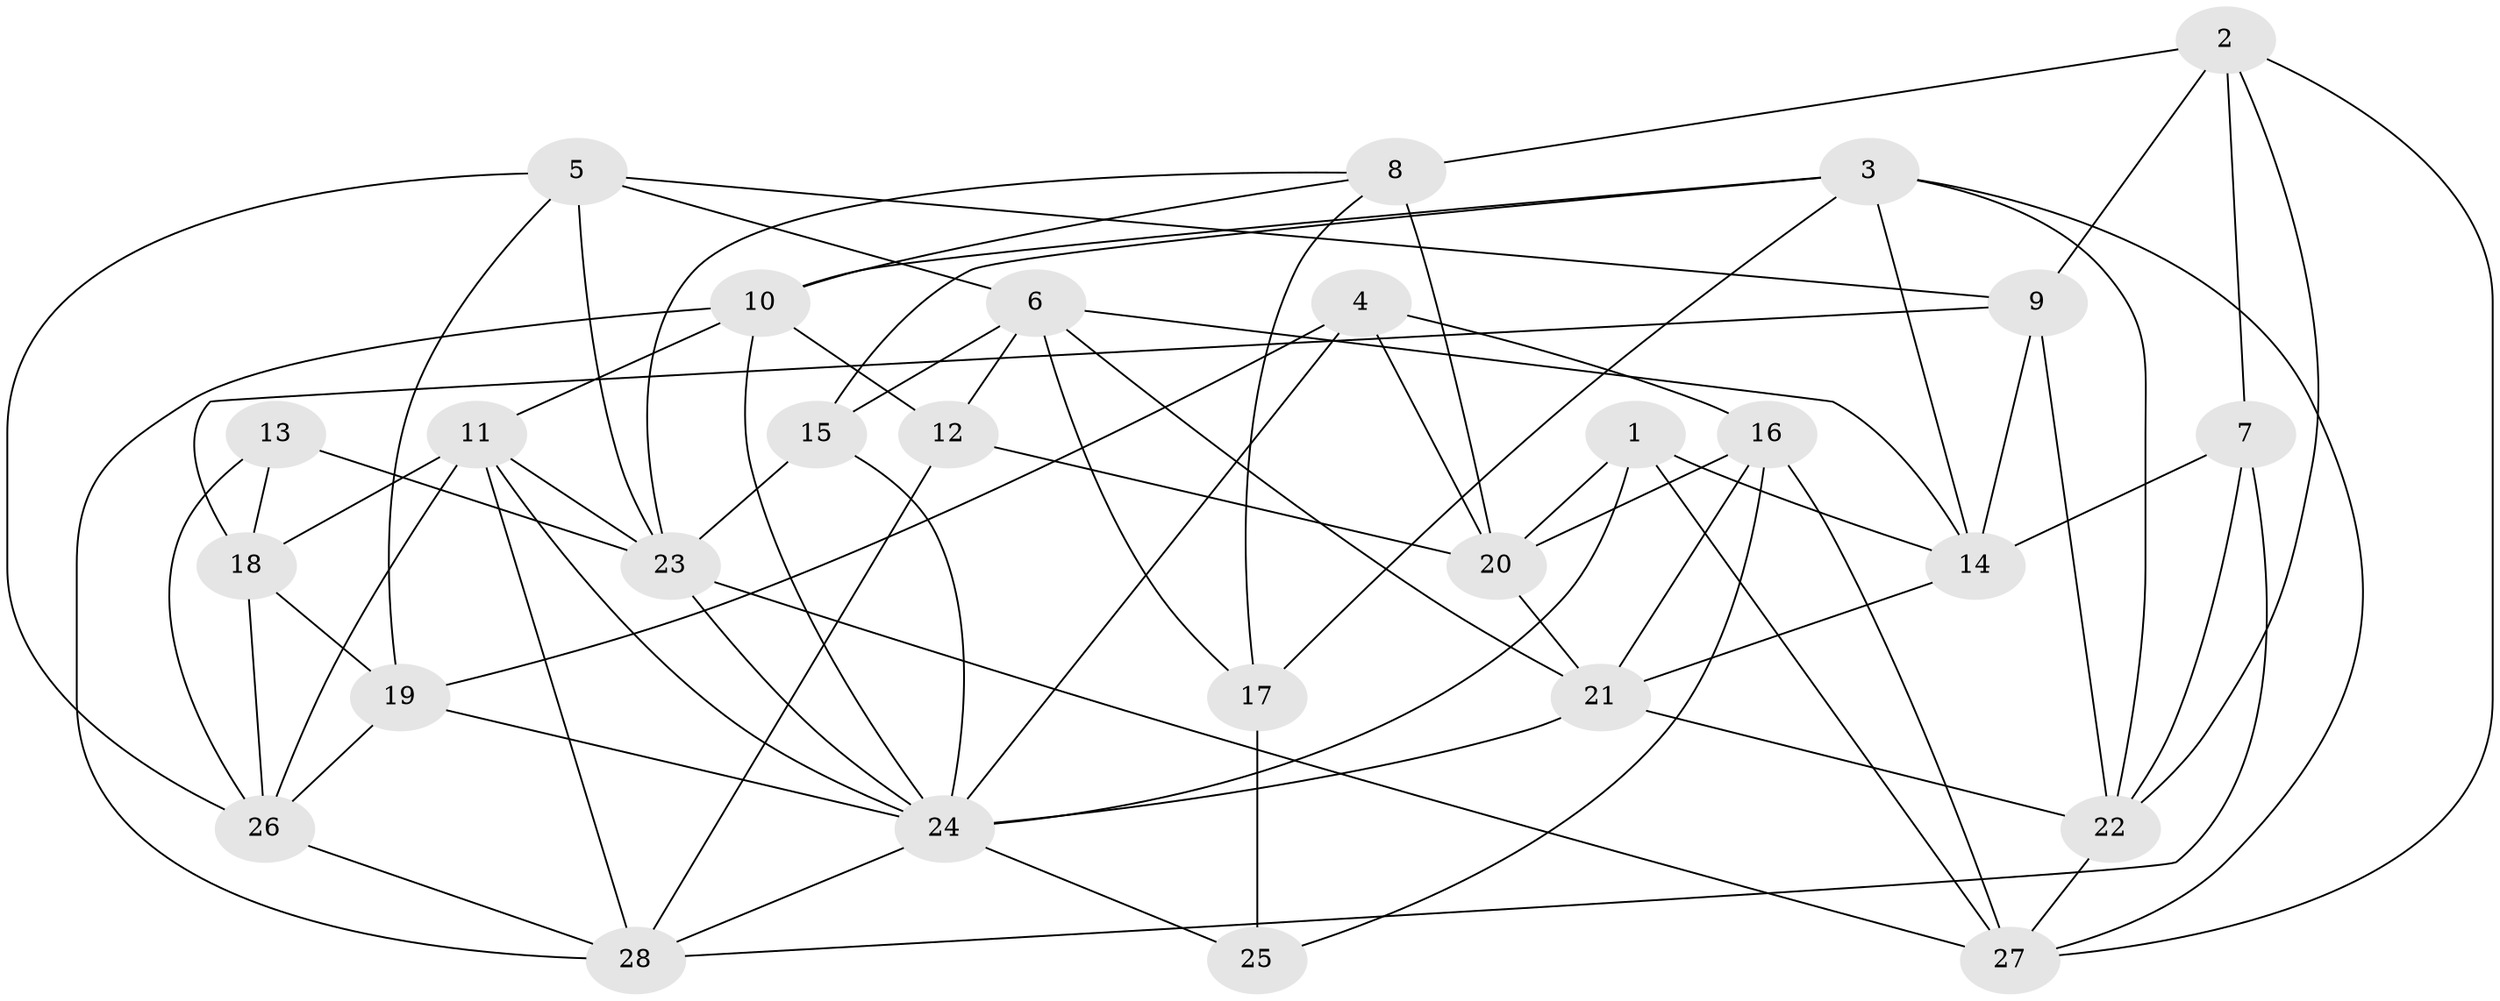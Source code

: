 // original degree distribution, {4: 1.0}
// Generated by graph-tools (version 1.1) at 2025/26/03/09/25 03:26:56]
// undirected, 28 vertices, 74 edges
graph export_dot {
graph [start="1"]
  node [color=gray90,style=filled];
  1;
  2;
  3;
  4;
  5;
  6;
  7;
  8;
  9;
  10;
  11;
  12;
  13;
  14;
  15;
  16;
  17;
  18;
  19;
  20;
  21;
  22;
  23;
  24;
  25;
  26;
  27;
  28;
  1 -- 14 [weight=1.0];
  1 -- 20 [weight=1.0];
  1 -- 24 [weight=1.0];
  1 -- 27 [weight=1.0];
  2 -- 7 [weight=1.0];
  2 -- 8 [weight=2.0];
  2 -- 9 [weight=1.0];
  2 -- 22 [weight=1.0];
  2 -- 27 [weight=1.0];
  3 -- 10 [weight=1.0];
  3 -- 14 [weight=1.0];
  3 -- 15 [weight=1.0];
  3 -- 17 [weight=1.0];
  3 -- 22 [weight=1.0];
  3 -- 27 [weight=1.0];
  4 -- 16 [weight=1.0];
  4 -- 19 [weight=1.0];
  4 -- 20 [weight=1.0];
  4 -- 24 [weight=1.0];
  5 -- 6 [weight=1.0];
  5 -- 9 [weight=2.0];
  5 -- 19 [weight=1.0];
  5 -- 23 [weight=3.0];
  5 -- 26 [weight=1.0];
  6 -- 12 [weight=1.0];
  6 -- 14 [weight=1.0];
  6 -- 15 [weight=1.0];
  6 -- 17 [weight=1.0];
  6 -- 21 [weight=1.0];
  7 -- 14 [weight=1.0];
  7 -- 22 [weight=1.0];
  7 -- 28 [weight=1.0];
  8 -- 10 [weight=1.0];
  8 -- 17 [weight=1.0];
  8 -- 20 [weight=1.0];
  8 -- 23 [weight=1.0];
  9 -- 14 [weight=1.0];
  9 -- 18 [weight=1.0];
  9 -- 22 [weight=1.0];
  10 -- 11 [weight=1.0];
  10 -- 12 [weight=1.0];
  10 -- 24 [weight=1.0];
  10 -- 28 [weight=1.0];
  11 -- 18 [weight=1.0];
  11 -- 23 [weight=1.0];
  11 -- 24 [weight=1.0];
  11 -- 26 [weight=1.0];
  11 -- 28 [weight=1.0];
  12 -- 20 [weight=1.0];
  12 -- 28 [weight=1.0];
  13 -- 18 [weight=1.0];
  13 -- 23 [weight=2.0];
  13 -- 26 [weight=1.0];
  14 -- 21 [weight=1.0];
  15 -- 23 [weight=1.0];
  15 -- 24 [weight=1.0];
  16 -- 20 [weight=1.0];
  16 -- 21 [weight=1.0];
  16 -- 25 [weight=2.0];
  16 -- 27 [weight=1.0];
  17 -- 25 [weight=3.0];
  18 -- 19 [weight=2.0];
  18 -- 26 [weight=1.0];
  19 -- 24 [weight=1.0];
  19 -- 26 [weight=1.0];
  20 -- 21 [weight=1.0];
  21 -- 22 [weight=1.0];
  21 -- 24 [weight=1.0];
  22 -- 27 [weight=1.0];
  23 -- 24 [weight=1.0];
  23 -- 27 [weight=1.0];
  24 -- 25 [weight=1.0];
  24 -- 28 [weight=1.0];
  26 -- 28 [weight=1.0];
}

